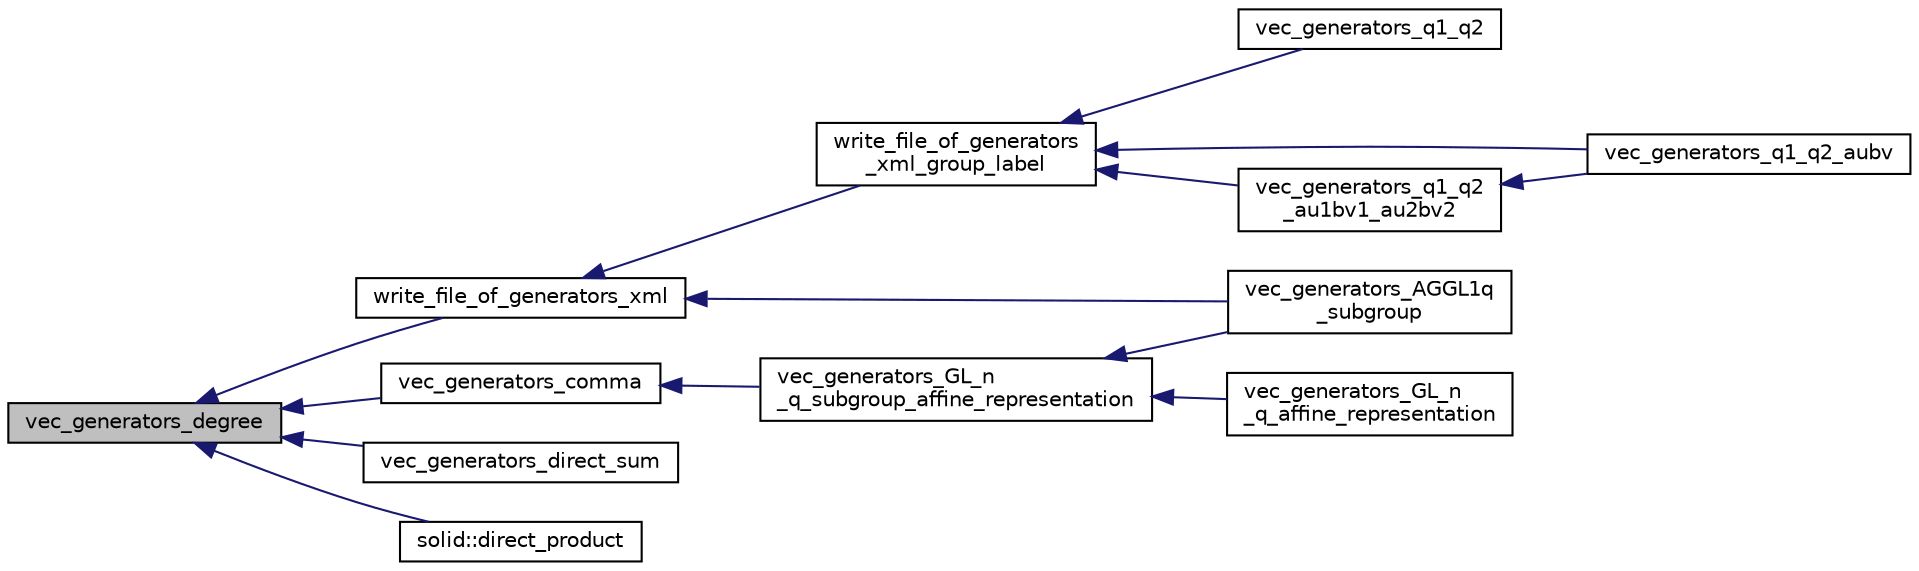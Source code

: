 digraph "vec_generators_degree"
{
  edge [fontname="Helvetica",fontsize="10",labelfontname="Helvetica",labelfontsize="10"];
  node [fontname="Helvetica",fontsize="10",shape=record];
  rankdir="LR";
  Node11077 [label="vec_generators_degree",height=0.2,width=0.4,color="black", fillcolor="grey75", style="filled", fontcolor="black"];
  Node11077 -> Node11078 [dir="back",color="midnightblue",fontsize="10",style="solid",fontname="Helvetica"];
  Node11078 [label="write_file_of_generators_xml",height=0.2,width=0.4,color="black", fillcolor="white", style="filled",URL="$d0/dd3/perm__group__gens_8_c.html#afdd96b23ffd162968dc51417edd6b516"];
  Node11078 -> Node11079 [dir="back",color="midnightblue",fontsize="10",style="solid",fontname="Helvetica"];
  Node11079 [label="write_file_of_generators\l_xml_group_label",height=0.2,width=0.4,color="black", fillcolor="white", style="filled",URL="$d0/dd3/perm__group__gens_8_c.html#a937affd15a6c49ebf8cd5118198fe5a4"];
  Node11079 -> Node11080 [dir="back",color="midnightblue",fontsize="10",style="solid",fontname="Helvetica"];
  Node11080 [label="vec_generators_q1_q2",height=0.2,width=0.4,color="black", fillcolor="white", style="filled",URL="$d0/dd3/perm__group__gens_8_c.html#ac70761795da8630f4939bc3e00707d79"];
  Node11079 -> Node11081 [dir="back",color="midnightblue",fontsize="10",style="solid",fontname="Helvetica"];
  Node11081 [label="vec_generators_q1_q2_aubv",height=0.2,width=0.4,color="black", fillcolor="white", style="filled",URL="$d0/dd3/perm__group__gens_8_c.html#a0b5ce8828dd8a35cbfec4450f0d76edc"];
  Node11079 -> Node11082 [dir="back",color="midnightblue",fontsize="10",style="solid",fontname="Helvetica"];
  Node11082 [label="vec_generators_q1_q2\l_au1bv1_au2bv2",height=0.2,width=0.4,color="black", fillcolor="white", style="filled",URL="$d0/dd3/perm__group__gens_8_c.html#aee37285cfb5987a4fc1f5c7580865175"];
  Node11082 -> Node11081 [dir="back",color="midnightblue",fontsize="10",style="solid",fontname="Helvetica"];
  Node11078 -> Node11083 [dir="back",color="midnightblue",fontsize="10",style="solid",fontname="Helvetica"];
  Node11083 [label="vec_generators_AGGL1q\l_subgroup",height=0.2,width=0.4,color="black", fillcolor="white", style="filled",URL="$d0/dd3/perm__group__gens_8_c.html#a93659c1c7a668dd6adf9f217c608e1f1"];
  Node11077 -> Node11084 [dir="back",color="midnightblue",fontsize="10",style="solid",fontname="Helvetica"];
  Node11084 [label="vec_generators_comma",height=0.2,width=0.4,color="black", fillcolor="white", style="filled",URL="$d0/dd3/perm__group__gens_8_c.html#a3b4aa49d08bb6b5c3869db345c80e4b3"];
  Node11084 -> Node11085 [dir="back",color="midnightblue",fontsize="10",style="solid",fontname="Helvetica"];
  Node11085 [label="vec_generators_GL_n\l_q_subgroup_affine_representation",height=0.2,width=0.4,color="black", fillcolor="white", style="filled",URL="$d0/dd3/perm__group__gens_8_c.html#adc1a2bfe52c3047a066884771aa01321"];
  Node11085 -> Node11086 [dir="back",color="midnightblue",fontsize="10",style="solid",fontname="Helvetica"];
  Node11086 [label="vec_generators_GL_n\l_q_affine_representation",height=0.2,width=0.4,color="black", fillcolor="white", style="filled",URL="$d0/dd3/perm__group__gens_8_c.html#a689108f410f773f0681e21a864097f16"];
  Node11085 -> Node11083 [dir="back",color="midnightblue",fontsize="10",style="solid",fontname="Helvetica"];
  Node11077 -> Node11087 [dir="back",color="midnightblue",fontsize="10",style="solid",fontname="Helvetica"];
  Node11087 [label="vec_generators_direct_sum",height=0.2,width=0.4,color="black", fillcolor="white", style="filled",URL="$d0/dd3/perm__group__gens_8_c.html#a178e3d36947987c3450d143f398dd802"];
  Node11077 -> Node11088 [dir="back",color="midnightblue",fontsize="10",style="solid",fontname="Helvetica"];
  Node11088 [label="solid::direct_product",height=0.2,width=0.4,color="black", fillcolor="white", style="filled",URL="$d8/def/classsolid.html#a8b4527c066bcebd2e6542fe158c607b0"];
}
